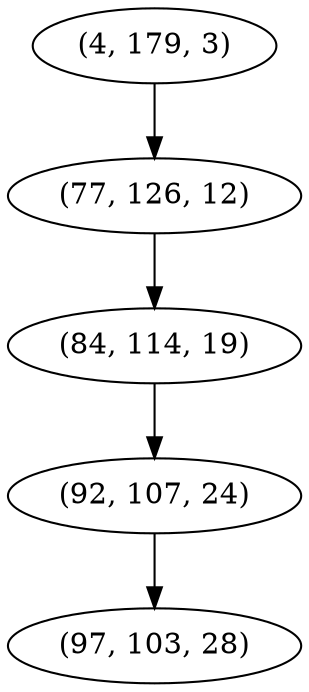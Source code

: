 digraph tree {
    "(4, 179, 3)";
    "(77, 126, 12)";
    "(84, 114, 19)";
    "(92, 107, 24)";
    "(97, 103, 28)";
    "(4, 179, 3)" -> "(77, 126, 12)";
    "(77, 126, 12)" -> "(84, 114, 19)";
    "(84, 114, 19)" -> "(92, 107, 24)";
    "(92, 107, 24)" -> "(97, 103, 28)";
}
